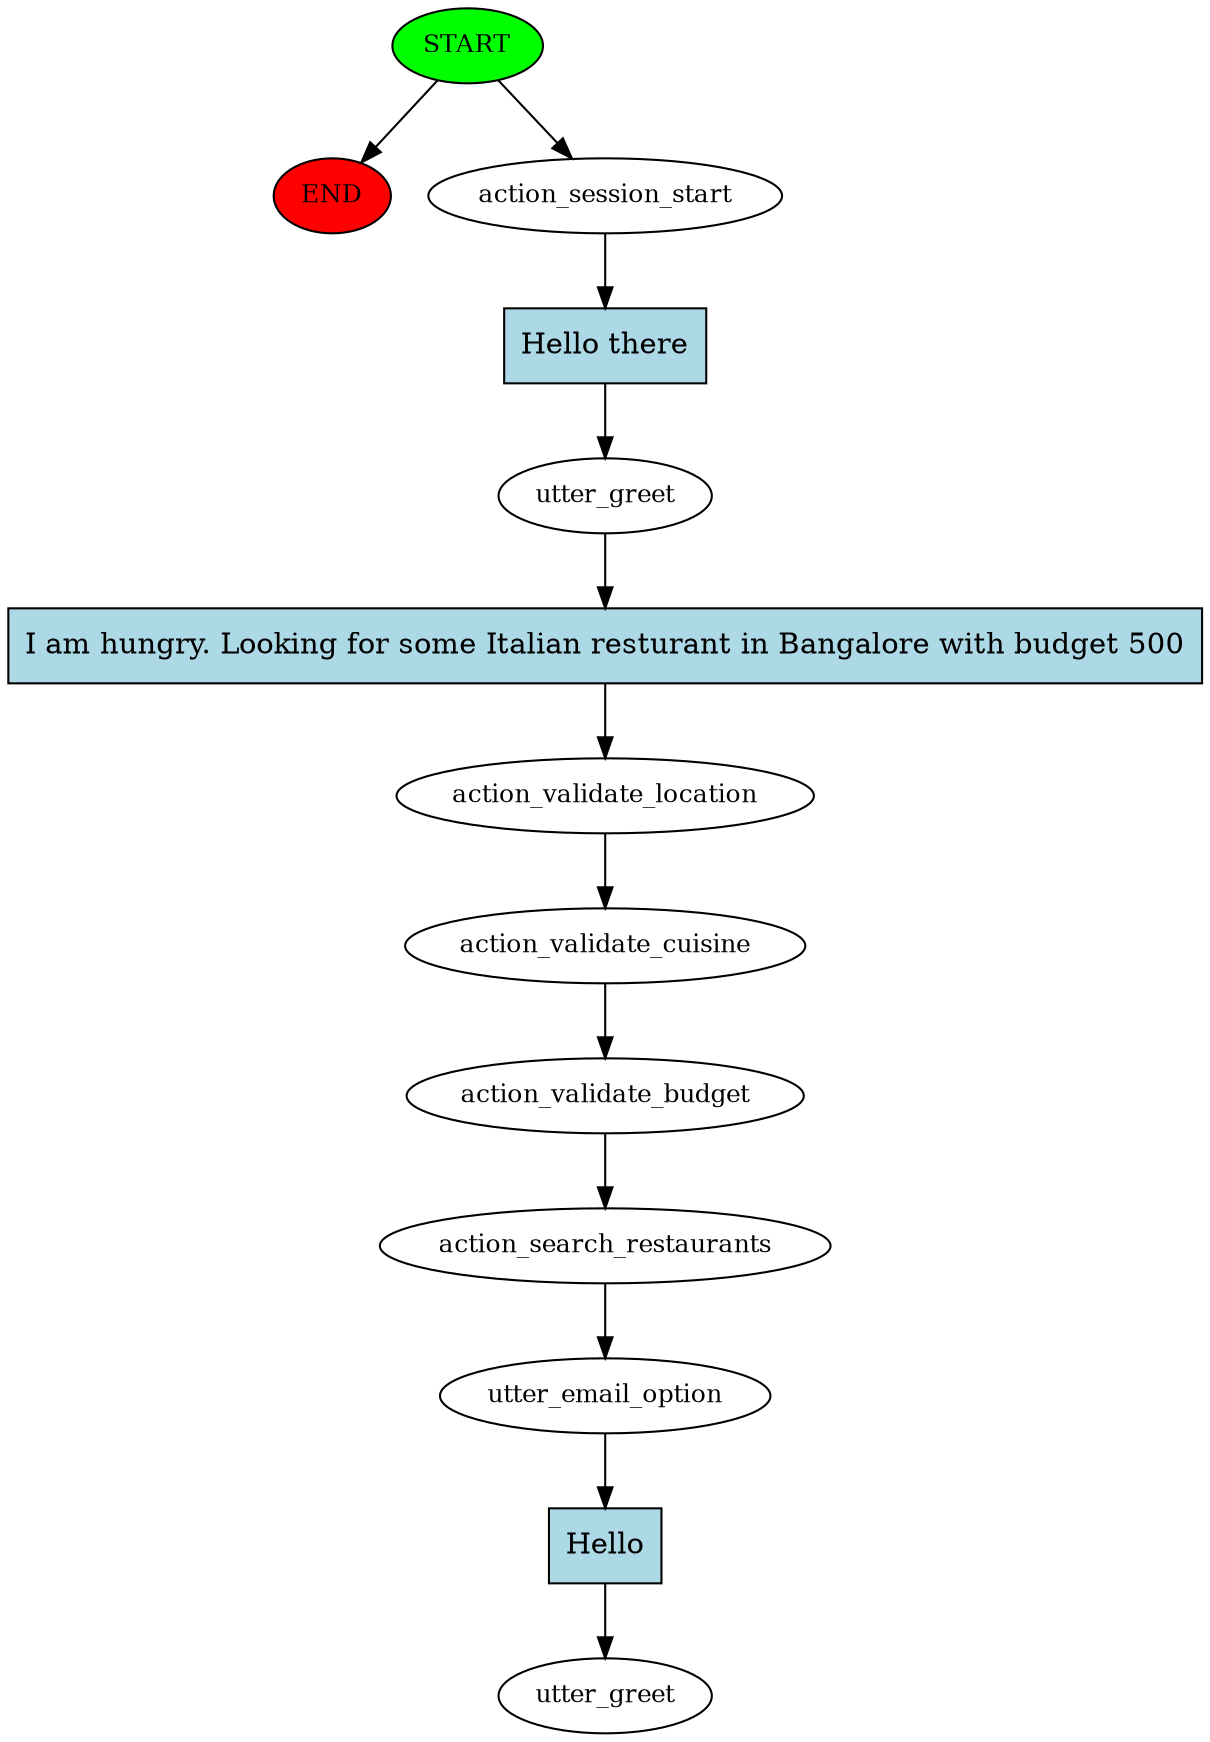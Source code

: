 digraph  {
0 [class="start active", fillcolor=green, fontsize=12, label=START, style=filled];
"-1" [class=end, fillcolor=red, fontsize=12, label=END, style=filled];
1 [class=active, fontsize=12, label=action_session_start];
2 [class=active, fontsize=12, label=utter_greet];
3 [class=active, fontsize=12, label=action_validate_location];
4 [class=active, fontsize=12, label=action_validate_cuisine];
5 [class=active, fontsize=12, label=action_validate_budget];
6 [class=active, fontsize=12, label=action_search_restaurants];
7 [class=active, fontsize=12, label=utter_email_option];
8 [class="dashed active", fontsize=12, label=utter_greet];
9 [class="intent active", fillcolor=lightblue, label="Hello there", shape=rect, style=filled];
10 [class="intent active", fillcolor=lightblue, label="I am hungry. Looking for some Italian resturant in Bangalore with budget 500", shape=rect, style=filled];
11 [class="intent active", fillcolor=lightblue, label=Hello, shape=rect, style=filled];
0 -> "-1"  [class="", key=NONE, label=""];
0 -> 1  [class=active, key=NONE, label=""];
1 -> 9  [class=active, key=0];
2 -> 10  [class=active, key=0];
3 -> 4  [class=active, key=NONE, label=""];
4 -> 5  [class=active, key=NONE, label=""];
5 -> 6  [class=active, key=NONE, label=""];
6 -> 7  [class=active, key=NONE, label=""];
7 -> 11  [class=active, key=0];
9 -> 2  [class=active, key=0];
10 -> 3  [class=active, key=0];
11 -> 8  [class=active, key=0];
}
